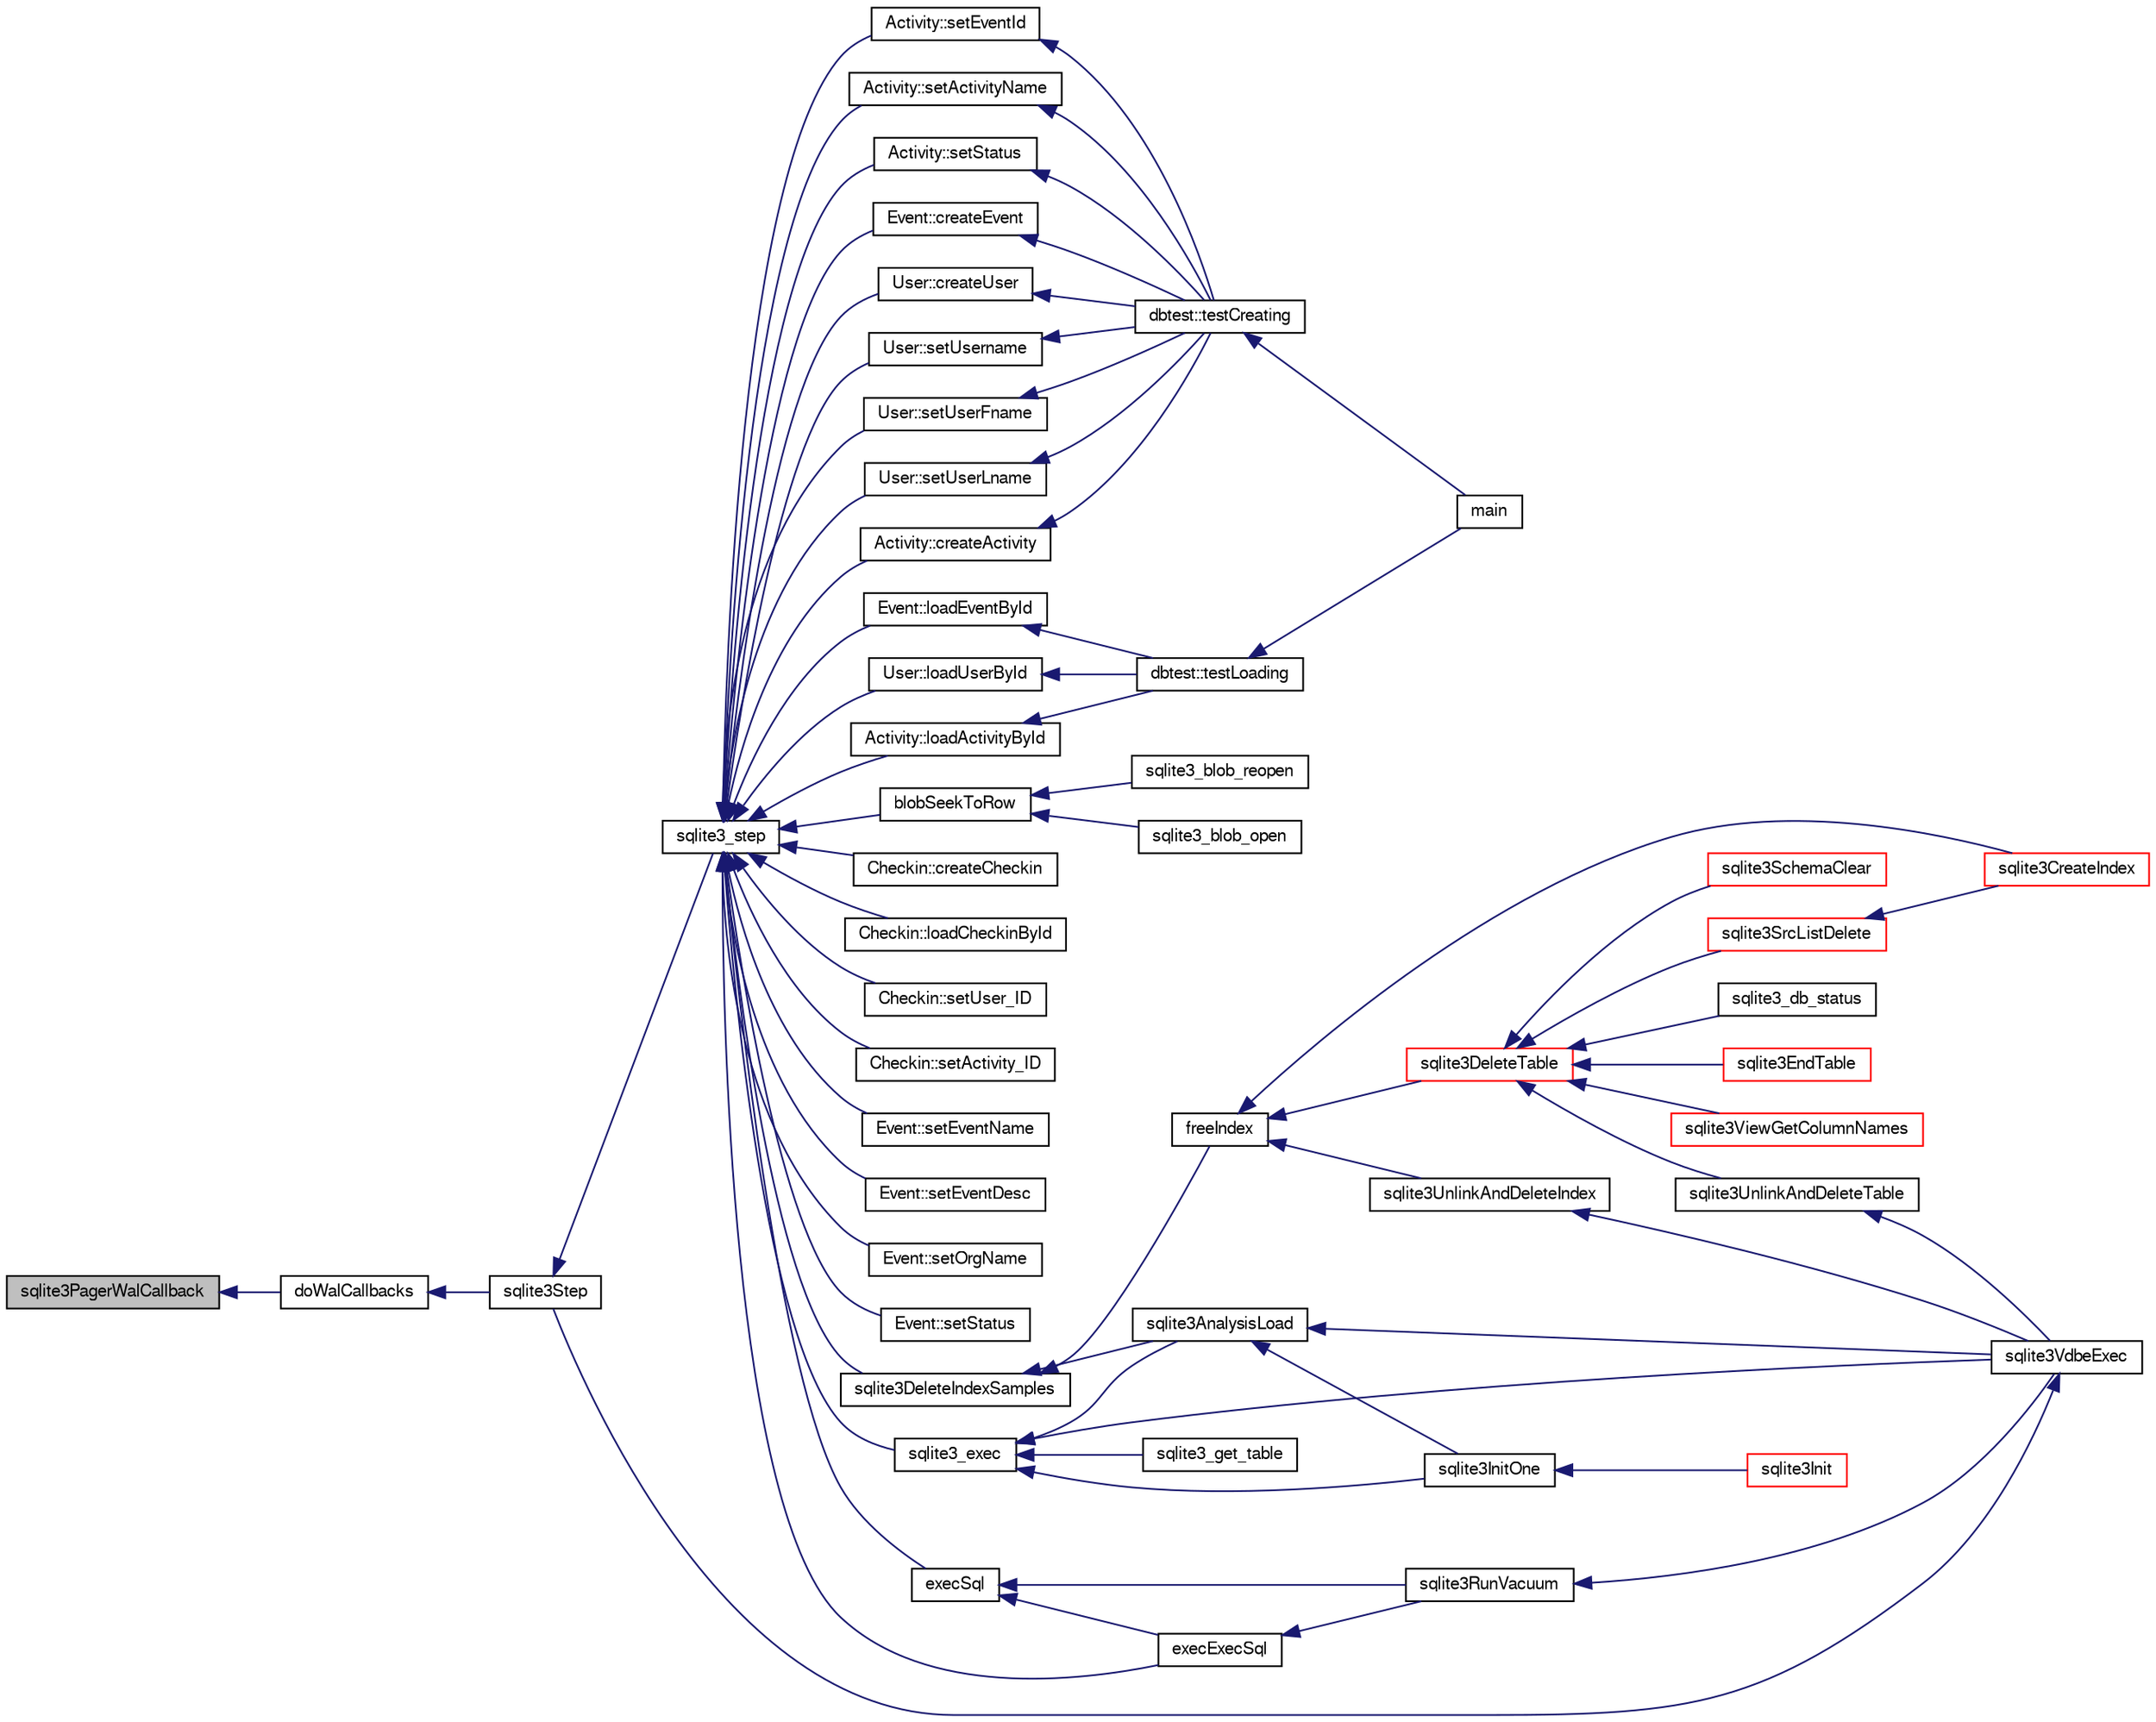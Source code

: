 digraph "sqlite3PagerWalCallback"
{
  edge [fontname="FreeSans",fontsize="10",labelfontname="FreeSans",labelfontsize="10"];
  node [fontname="FreeSans",fontsize="10",shape=record];
  rankdir="LR";
  Node643184 [label="sqlite3PagerWalCallback",height=0.2,width=0.4,color="black", fillcolor="grey75", style="filled", fontcolor="black"];
  Node643184 -> Node643185 [dir="back",color="midnightblue",fontsize="10",style="solid",fontname="FreeSans"];
  Node643185 [label="doWalCallbacks",height=0.2,width=0.4,color="black", fillcolor="white", style="filled",URL="$sqlite3_8c.html#a001bcb6c83dac39b83d3a95e1f6194d1"];
  Node643185 -> Node643186 [dir="back",color="midnightblue",fontsize="10",style="solid",fontname="FreeSans"];
  Node643186 [label="sqlite3Step",height=0.2,width=0.4,color="black", fillcolor="white", style="filled",URL="$sqlite3_8c.html#a3f2872e873e2758a4beedad1d5113554"];
  Node643186 -> Node643187 [dir="back",color="midnightblue",fontsize="10",style="solid",fontname="FreeSans"];
  Node643187 [label="sqlite3_step",height=0.2,width=0.4,color="black", fillcolor="white", style="filled",URL="$sqlite3_8h.html#ac1e491ce36b7471eb28387f7d3c74334"];
  Node643187 -> Node643188 [dir="back",color="midnightblue",fontsize="10",style="solid",fontname="FreeSans"];
  Node643188 [label="Activity::createActivity",height=0.2,width=0.4,color="black", fillcolor="white", style="filled",URL="$classActivity.html#a813cc5e52c14ab49b39014c134e3425b"];
  Node643188 -> Node643189 [dir="back",color="midnightblue",fontsize="10",style="solid",fontname="FreeSans"];
  Node643189 [label="dbtest::testCreating",height=0.2,width=0.4,color="black", fillcolor="white", style="filled",URL="$classdbtest.html#a8193e88a7df657069c8a6bd09c8243b7"];
  Node643189 -> Node643190 [dir="back",color="midnightblue",fontsize="10",style="solid",fontname="FreeSans"];
  Node643190 [label="main",height=0.2,width=0.4,color="black", fillcolor="white", style="filled",URL="$test_8cpp.html#ae66f6b31b5ad750f1fe042a706a4e3d4"];
  Node643187 -> Node643191 [dir="back",color="midnightblue",fontsize="10",style="solid",fontname="FreeSans"];
  Node643191 [label="Activity::loadActivityById",height=0.2,width=0.4,color="black", fillcolor="white", style="filled",URL="$classActivity.html#abe4ffb4f08a47212ebf9013259d9e7fd"];
  Node643191 -> Node643192 [dir="back",color="midnightblue",fontsize="10",style="solid",fontname="FreeSans"];
  Node643192 [label="dbtest::testLoading",height=0.2,width=0.4,color="black", fillcolor="white", style="filled",URL="$classdbtest.html#a6f98d82a2c8e2b9040848763504ddae1"];
  Node643192 -> Node643190 [dir="back",color="midnightblue",fontsize="10",style="solid",fontname="FreeSans"];
  Node643187 -> Node643193 [dir="back",color="midnightblue",fontsize="10",style="solid",fontname="FreeSans"];
  Node643193 [label="Activity::setEventId",height=0.2,width=0.4,color="black", fillcolor="white", style="filled",URL="$classActivity.html#adb1d0fd0d08f473e068f0a4086bfa9ca"];
  Node643193 -> Node643189 [dir="back",color="midnightblue",fontsize="10",style="solid",fontname="FreeSans"];
  Node643187 -> Node643194 [dir="back",color="midnightblue",fontsize="10",style="solid",fontname="FreeSans"];
  Node643194 [label="Activity::setActivityName",height=0.2,width=0.4,color="black", fillcolor="white", style="filled",URL="$classActivity.html#a62dc3737b33915a36086f9dd26d16a81"];
  Node643194 -> Node643189 [dir="back",color="midnightblue",fontsize="10",style="solid",fontname="FreeSans"];
  Node643187 -> Node643195 [dir="back",color="midnightblue",fontsize="10",style="solid",fontname="FreeSans"];
  Node643195 [label="Activity::setStatus",height=0.2,width=0.4,color="black", fillcolor="white", style="filled",URL="$classActivity.html#af618135a7738f4d2a7ee147a8ef912ea"];
  Node643195 -> Node643189 [dir="back",color="midnightblue",fontsize="10",style="solid",fontname="FreeSans"];
  Node643187 -> Node643196 [dir="back",color="midnightblue",fontsize="10",style="solid",fontname="FreeSans"];
  Node643196 [label="Checkin::createCheckin",height=0.2,width=0.4,color="black", fillcolor="white", style="filled",URL="$classCheckin.html#a4e40acdf7fff0e607f6de4f24f3a163c"];
  Node643187 -> Node643197 [dir="back",color="midnightblue",fontsize="10",style="solid",fontname="FreeSans"];
  Node643197 [label="Checkin::loadCheckinById",height=0.2,width=0.4,color="black", fillcolor="white", style="filled",URL="$classCheckin.html#a3461f70ea6c68475225f2a07f78a21e0"];
  Node643187 -> Node643198 [dir="back",color="midnightblue",fontsize="10",style="solid",fontname="FreeSans"];
  Node643198 [label="Checkin::setUser_ID",height=0.2,width=0.4,color="black", fillcolor="white", style="filled",URL="$classCheckin.html#a76ab640f4f912876dbebf183db5359c6"];
  Node643187 -> Node643199 [dir="back",color="midnightblue",fontsize="10",style="solid",fontname="FreeSans"];
  Node643199 [label="Checkin::setActivity_ID",height=0.2,width=0.4,color="black", fillcolor="white", style="filled",URL="$classCheckin.html#ab2ff3ec2604ec73a42af25874a00b232"];
  Node643187 -> Node643200 [dir="back",color="midnightblue",fontsize="10",style="solid",fontname="FreeSans"];
  Node643200 [label="Event::createEvent",height=0.2,width=0.4,color="black", fillcolor="white", style="filled",URL="$classEvent.html#a77adb9f4a46ffb32c2d931f0691f5903"];
  Node643200 -> Node643189 [dir="back",color="midnightblue",fontsize="10",style="solid",fontname="FreeSans"];
  Node643187 -> Node643201 [dir="back",color="midnightblue",fontsize="10",style="solid",fontname="FreeSans"];
  Node643201 [label="Event::loadEventById",height=0.2,width=0.4,color="black", fillcolor="white", style="filled",URL="$classEvent.html#afa66cea33f722dbeecb69cc98fdea055"];
  Node643201 -> Node643192 [dir="back",color="midnightblue",fontsize="10",style="solid",fontname="FreeSans"];
  Node643187 -> Node643202 [dir="back",color="midnightblue",fontsize="10",style="solid",fontname="FreeSans"];
  Node643202 [label="Event::setEventName",height=0.2,width=0.4,color="black", fillcolor="white", style="filled",URL="$classEvent.html#a10596b6ca077df05184e30d62b08729d"];
  Node643187 -> Node643203 [dir="back",color="midnightblue",fontsize="10",style="solid",fontname="FreeSans"];
  Node643203 [label="Event::setEventDesc",height=0.2,width=0.4,color="black", fillcolor="white", style="filled",URL="$classEvent.html#ae36b8377dcae792f1c5c4726024c981b"];
  Node643187 -> Node643204 [dir="back",color="midnightblue",fontsize="10",style="solid",fontname="FreeSans"];
  Node643204 [label="Event::setOrgName",height=0.2,width=0.4,color="black", fillcolor="white", style="filled",URL="$classEvent.html#a19aac0f776bd764563a54977656cf680"];
  Node643187 -> Node643205 [dir="back",color="midnightblue",fontsize="10",style="solid",fontname="FreeSans"];
  Node643205 [label="Event::setStatus",height=0.2,width=0.4,color="black", fillcolor="white", style="filled",URL="$classEvent.html#ab0a6b9285af0f4172eb841e2b80f8972"];
  Node643187 -> Node643206 [dir="back",color="midnightblue",fontsize="10",style="solid",fontname="FreeSans"];
  Node643206 [label="blobSeekToRow",height=0.2,width=0.4,color="black", fillcolor="white", style="filled",URL="$sqlite3_8c.html#afff57e13332b98c8a44a7cebe38962ab"];
  Node643206 -> Node643207 [dir="back",color="midnightblue",fontsize="10",style="solid",fontname="FreeSans"];
  Node643207 [label="sqlite3_blob_open",height=0.2,width=0.4,color="black", fillcolor="white", style="filled",URL="$sqlite3_8h.html#adb8ad839a5bdd62a43785132bc7dd518"];
  Node643206 -> Node643208 [dir="back",color="midnightblue",fontsize="10",style="solid",fontname="FreeSans"];
  Node643208 [label="sqlite3_blob_reopen",height=0.2,width=0.4,color="black", fillcolor="white", style="filled",URL="$sqlite3_8h.html#abc77c24fdc0150138490359a94360f7e"];
  Node643187 -> Node643209 [dir="back",color="midnightblue",fontsize="10",style="solid",fontname="FreeSans"];
  Node643209 [label="sqlite3DeleteIndexSamples",height=0.2,width=0.4,color="black", fillcolor="white", style="filled",URL="$sqlite3_8c.html#aaeda0302fbf61397ec009f65bed047ef"];
  Node643209 -> Node643210 [dir="back",color="midnightblue",fontsize="10",style="solid",fontname="FreeSans"];
  Node643210 [label="sqlite3AnalysisLoad",height=0.2,width=0.4,color="black", fillcolor="white", style="filled",URL="$sqlite3_8c.html#a48a2301c27e1d3d68708b9b8761b5a01"];
  Node643210 -> Node643211 [dir="back",color="midnightblue",fontsize="10",style="solid",fontname="FreeSans"];
  Node643211 [label="sqlite3VdbeExec",height=0.2,width=0.4,color="black", fillcolor="white", style="filled",URL="$sqlite3_8c.html#a8ce40a614bdc56719c4d642b1e4dfb21"];
  Node643211 -> Node643186 [dir="back",color="midnightblue",fontsize="10",style="solid",fontname="FreeSans"];
  Node643210 -> Node643212 [dir="back",color="midnightblue",fontsize="10",style="solid",fontname="FreeSans"];
  Node643212 [label="sqlite3InitOne",height=0.2,width=0.4,color="black", fillcolor="white", style="filled",URL="$sqlite3_8c.html#ac4318b25df65269906b0379251fe9b85"];
  Node643212 -> Node643213 [dir="back",color="midnightblue",fontsize="10",style="solid",fontname="FreeSans"];
  Node643213 [label="sqlite3Init",height=0.2,width=0.4,color="red", fillcolor="white", style="filled",URL="$sqlite3_8c.html#aed74e3dc765631a833f522f425ff5a48"];
  Node643209 -> Node643313 [dir="back",color="midnightblue",fontsize="10",style="solid",fontname="FreeSans"];
  Node643313 [label="freeIndex",height=0.2,width=0.4,color="black", fillcolor="white", style="filled",URL="$sqlite3_8c.html#a00907c99c18d5bcb9d0b38c077146c31"];
  Node643313 -> Node643314 [dir="back",color="midnightblue",fontsize="10",style="solid",fontname="FreeSans"];
  Node643314 [label="sqlite3UnlinkAndDeleteIndex",height=0.2,width=0.4,color="black", fillcolor="white", style="filled",URL="$sqlite3_8c.html#a889f2dcb438c56db37a6d61e9f25e244"];
  Node643314 -> Node643211 [dir="back",color="midnightblue",fontsize="10",style="solid",fontname="FreeSans"];
  Node643313 -> Node643315 [dir="back",color="midnightblue",fontsize="10",style="solid",fontname="FreeSans"];
  Node643315 [label="sqlite3DeleteTable",height=0.2,width=0.4,color="red", fillcolor="white", style="filled",URL="$sqlite3_8c.html#a7fd3d507375a381a3807f92735318973"];
  Node643315 -> Node643316 [dir="back",color="midnightblue",fontsize="10",style="solid",fontname="FreeSans"];
  Node643316 [label="sqlite3_db_status",height=0.2,width=0.4,color="black", fillcolor="white", style="filled",URL="$sqlite3_8h.html#ab64e8333313ee2e44116842711818940"];
  Node643315 -> Node643317 [dir="back",color="midnightblue",fontsize="10",style="solid",fontname="FreeSans"];
  Node643317 [label="sqlite3UnlinkAndDeleteTable",height=0.2,width=0.4,color="black", fillcolor="white", style="filled",URL="$sqlite3_8c.html#a9733677716a49de464f86fff164e9a1b"];
  Node643317 -> Node643211 [dir="back",color="midnightblue",fontsize="10",style="solid",fontname="FreeSans"];
  Node643315 -> Node643228 [dir="back",color="midnightblue",fontsize="10",style="solid",fontname="FreeSans"];
  Node643228 [label="sqlite3EndTable",height=0.2,width=0.4,color="red", fillcolor="white", style="filled",URL="$sqlite3_8c.html#a7b5f2c66c0f0b6f819d970ca389768b0"];
  Node643315 -> Node643263 [dir="back",color="midnightblue",fontsize="10",style="solid",fontname="FreeSans"];
  Node643263 [label="sqlite3ViewGetColumnNames",height=0.2,width=0.4,color="red", fillcolor="white", style="filled",URL="$sqlite3_8c.html#aebc7cd8d9e2bd174ae0a60363d3f6ce8"];
  Node643315 -> Node643318 [dir="back",color="midnightblue",fontsize="10",style="solid",fontname="FreeSans"];
  Node643318 [label="sqlite3SrcListDelete",height=0.2,width=0.4,color="red", fillcolor="white", style="filled",URL="$sqlite3_8c.html#acc250a3e5e7fd8889a16a9f28e3e7312"];
  Node643318 -> Node643225 [dir="back",color="midnightblue",fontsize="10",style="solid",fontname="FreeSans"];
  Node643225 [label="sqlite3CreateIndex",height=0.2,width=0.4,color="red", fillcolor="white", style="filled",URL="$sqlite3_8c.html#a8dbe5e590ab6c58a8c45f34f7c81e825"];
  Node643315 -> Node643395 [dir="back",color="midnightblue",fontsize="10",style="solid",fontname="FreeSans"];
  Node643395 [label="sqlite3SchemaClear",height=0.2,width=0.4,color="red", fillcolor="white", style="filled",URL="$sqlite3_8c.html#a927c603430267e42c56ab38ca221322a"];
  Node643313 -> Node643225 [dir="back",color="midnightblue",fontsize="10",style="solid",fontname="FreeSans"];
  Node643187 -> Node643379 [dir="back",color="midnightblue",fontsize="10",style="solid",fontname="FreeSans"];
  Node643379 [label="sqlite3_exec",height=0.2,width=0.4,color="black", fillcolor="white", style="filled",URL="$sqlite3_8h.html#a97487ec8150e0bcc8fa392ab8f0e24db"];
  Node643379 -> Node643211 [dir="back",color="midnightblue",fontsize="10",style="solid",fontname="FreeSans"];
  Node643379 -> Node643210 [dir="back",color="midnightblue",fontsize="10",style="solid",fontname="FreeSans"];
  Node643379 -> Node643212 [dir="back",color="midnightblue",fontsize="10",style="solid",fontname="FreeSans"];
  Node643379 -> Node643380 [dir="back",color="midnightblue",fontsize="10",style="solid",fontname="FreeSans"];
  Node643380 [label="sqlite3_get_table",height=0.2,width=0.4,color="black", fillcolor="white", style="filled",URL="$sqlite3_8h.html#a5effeac4e12df57beaa35c5be1f61579"];
  Node643187 -> Node643370 [dir="back",color="midnightblue",fontsize="10",style="solid",fontname="FreeSans"];
  Node643370 [label="execSql",height=0.2,width=0.4,color="black", fillcolor="white", style="filled",URL="$sqlite3_8c.html#a7d16651b98a110662f4c265eff0246cb"];
  Node643370 -> Node643371 [dir="back",color="midnightblue",fontsize="10",style="solid",fontname="FreeSans"];
  Node643371 [label="execExecSql",height=0.2,width=0.4,color="black", fillcolor="white", style="filled",URL="$sqlite3_8c.html#ac1be09a6c047f21133d16378d301e0d4"];
  Node643371 -> Node643372 [dir="back",color="midnightblue",fontsize="10",style="solid",fontname="FreeSans"];
  Node643372 [label="sqlite3RunVacuum",height=0.2,width=0.4,color="black", fillcolor="white", style="filled",URL="$sqlite3_8c.html#a5e83ddc7b3e7e8e79ad5d1fc92de1d2f"];
  Node643372 -> Node643211 [dir="back",color="midnightblue",fontsize="10",style="solid",fontname="FreeSans"];
  Node643370 -> Node643372 [dir="back",color="midnightblue",fontsize="10",style="solid",fontname="FreeSans"];
  Node643187 -> Node643371 [dir="back",color="midnightblue",fontsize="10",style="solid",fontname="FreeSans"];
  Node643187 -> Node643373 [dir="back",color="midnightblue",fontsize="10",style="solid",fontname="FreeSans"];
  Node643373 [label="User::createUser",height=0.2,width=0.4,color="black", fillcolor="white", style="filled",URL="$classUser.html#a22ed673939e8cc0a136130b809bba513"];
  Node643373 -> Node643189 [dir="back",color="midnightblue",fontsize="10",style="solid",fontname="FreeSans"];
  Node643187 -> Node643374 [dir="back",color="midnightblue",fontsize="10",style="solid",fontname="FreeSans"];
  Node643374 [label="User::loadUserById",height=0.2,width=0.4,color="black", fillcolor="white", style="filled",URL="$classUser.html#a863377665b7fb83c5547dcf9727f5092"];
  Node643374 -> Node643192 [dir="back",color="midnightblue",fontsize="10",style="solid",fontname="FreeSans"];
  Node643187 -> Node643375 [dir="back",color="midnightblue",fontsize="10",style="solid",fontname="FreeSans"];
  Node643375 [label="User::setUsername",height=0.2,width=0.4,color="black", fillcolor="white", style="filled",URL="$classUser.html#aa0497022a136cb78de785b0a39ae60b1"];
  Node643375 -> Node643189 [dir="back",color="midnightblue",fontsize="10",style="solid",fontname="FreeSans"];
  Node643187 -> Node643376 [dir="back",color="midnightblue",fontsize="10",style="solid",fontname="FreeSans"];
  Node643376 [label="User::setUserFname",height=0.2,width=0.4,color="black", fillcolor="white", style="filled",URL="$classUser.html#a72657eb55cd0ca437b4841a43f19912f"];
  Node643376 -> Node643189 [dir="back",color="midnightblue",fontsize="10",style="solid",fontname="FreeSans"];
  Node643187 -> Node643377 [dir="back",color="midnightblue",fontsize="10",style="solid",fontname="FreeSans"];
  Node643377 [label="User::setUserLname",height=0.2,width=0.4,color="black", fillcolor="white", style="filled",URL="$classUser.html#aa25973387e5afe1aa6f60dd6545e33b5"];
  Node643377 -> Node643189 [dir="back",color="midnightblue",fontsize="10",style="solid",fontname="FreeSans"];
}
